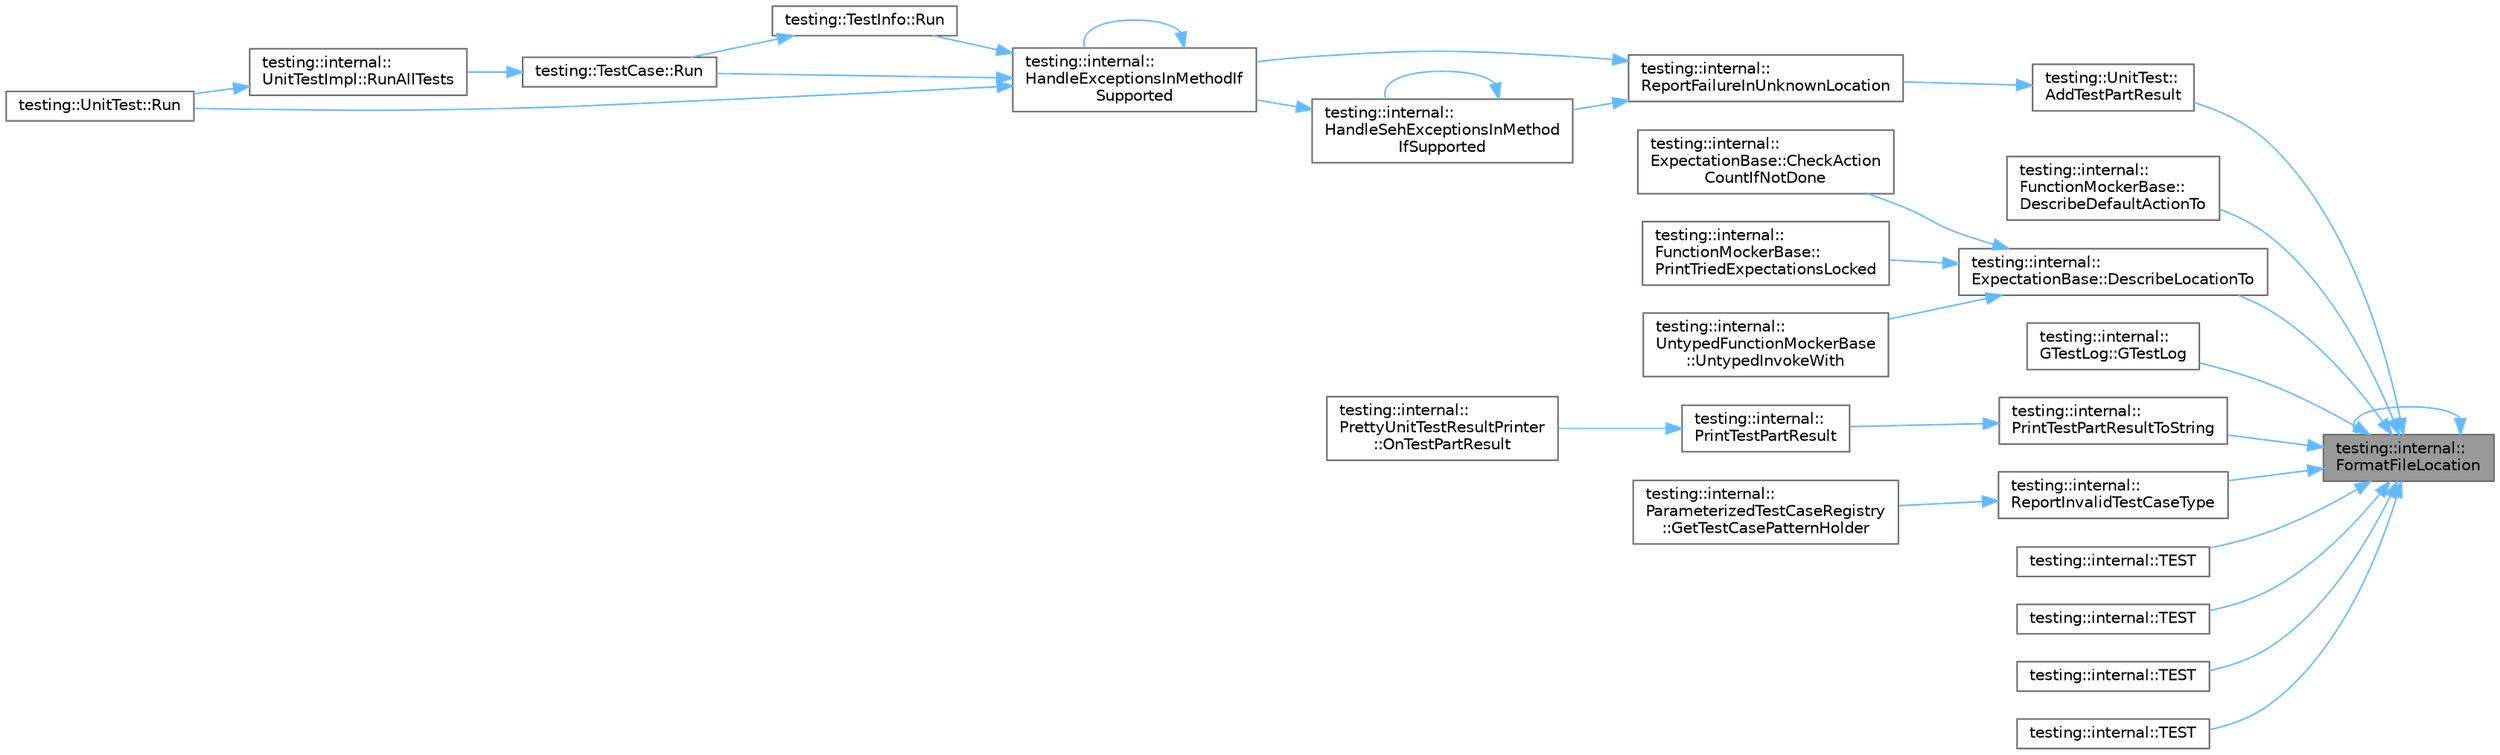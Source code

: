 digraph "testing::internal::FormatFileLocation"
{
 // LATEX_PDF_SIZE
  bgcolor="transparent";
  edge [fontname=Helvetica,fontsize=10,labelfontname=Helvetica,labelfontsize=10];
  node [fontname=Helvetica,fontsize=10,shape=box,height=0.2,width=0.4];
  rankdir="RL";
  Node1 [id="Node000001",label="testing::internal::\lFormatFileLocation",height=0.2,width=0.4,color="gray40", fillcolor="grey60", style="filled", fontcolor="black",tooltip=" "];
  Node1 -> Node2 [id="edge1_Node000001_Node000002",dir="back",color="steelblue1",style="solid",tooltip=" "];
  Node2 [id="Node000002",label="testing::UnitTest::\lAddTestPartResult",height=0.2,width=0.4,color="grey40", fillcolor="white", style="filled",URL="$classtesting_1_1_unit_test.html#a1d157d2e9a5c1d3405333410c6b13932",tooltip=" "];
  Node2 -> Node3 [id="edge2_Node000002_Node000003",dir="back",color="steelblue1",style="solid",tooltip=" "];
  Node3 [id="Node000003",label="testing::internal::\lReportFailureInUnknownLocation",height=0.2,width=0.4,color="grey40", fillcolor="white", style="filled",URL="$namespacetesting_1_1internal.html#a85f6ff0e40f9a5f10af66a73cf1364fa",tooltip=" "];
  Node3 -> Node4 [id="edge3_Node000003_Node000004",dir="back",color="steelblue1",style="solid",tooltip=" "];
  Node4 [id="Node000004",label="testing::internal::\lHandleExceptionsInMethodIf\lSupported",height=0.2,width=0.4,color="grey40", fillcolor="white", style="filled",URL="$namespacetesting_1_1internal.html#addb2ed165b92b74e25fe9ebe9e46b9f9",tooltip=" "];
  Node4 -> Node4 [id="edge4_Node000004_Node000004",dir="back",color="steelblue1",style="solid",tooltip=" "];
  Node4 -> Node5 [id="edge5_Node000004_Node000005",dir="back",color="steelblue1",style="solid",tooltip=" "];
  Node5 [id="Node000005",label="testing::TestInfo::Run",height=0.2,width=0.4,color="grey40", fillcolor="white", style="filled",URL="$classtesting_1_1_test_info.html#ade784915e9be3a01e3a6ef509b77d6c9",tooltip=" "];
  Node5 -> Node6 [id="edge6_Node000005_Node000006",dir="back",color="steelblue1",style="solid",tooltip=" "];
  Node6 [id="Node000006",label="testing::TestCase::Run",height=0.2,width=0.4,color="grey40", fillcolor="white", style="filled",URL="$classtesting_1_1_test_case.html#a6f5b3724cd5a8e446cd48a6150d08cde",tooltip=" "];
  Node6 -> Node7 [id="edge7_Node000006_Node000007",dir="back",color="steelblue1",style="solid",tooltip=" "];
  Node7 [id="Node000007",label="testing::internal::\lUnitTestImpl::RunAllTests",height=0.2,width=0.4,color="grey40", fillcolor="white", style="filled",URL="$classtesting_1_1internal_1_1_unit_test_impl.html#a1fb6be9971f4768c4136a05aa9e7e375",tooltip=" "];
  Node7 -> Node8 [id="edge8_Node000007_Node000008",dir="back",color="steelblue1",style="solid",tooltip=" "];
  Node8 [id="Node000008",label="testing::UnitTest::Run",height=0.2,width=0.4,color="grey40", fillcolor="white", style="filled",URL="$classtesting_1_1_unit_test.html#a2febc800536b44500565f4c423f359d3",tooltip=" "];
  Node4 -> Node6 [id="edge9_Node000004_Node000006",dir="back",color="steelblue1",style="solid",tooltip=" "];
  Node4 -> Node8 [id="edge10_Node000004_Node000008",dir="back",color="steelblue1",style="solid",tooltip=" "];
  Node3 -> Node9 [id="edge11_Node000003_Node000009",dir="back",color="steelblue1",style="solid",tooltip=" "];
  Node9 [id="Node000009",label="testing::internal::\lHandleSehExceptionsInMethod\lIfSupported",height=0.2,width=0.4,color="grey40", fillcolor="white", style="filled",URL="$namespacetesting_1_1internal.html#ac5293b438139ef7ed05cb7fcaaf63545",tooltip=" "];
  Node9 -> Node4 [id="edge12_Node000009_Node000004",dir="back",color="steelblue1",style="solid",tooltip=" "];
  Node9 -> Node9 [id="edge13_Node000009_Node000009",dir="back",color="steelblue1",style="solid",tooltip=" "];
  Node1 -> Node10 [id="edge14_Node000001_Node000010",dir="back",color="steelblue1",style="solid",tooltip=" "];
  Node10 [id="Node000010",label="testing::internal::\lFunctionMockerBase::\lDescribeDefaultActionTo",height=0.2,width=0.4,color="grey40", fillcolor="white", style="filled",URL="$classtesting_1_1internal_1_1_function_mocker_base.html#ac9f58631036d0507047e0088b829c237",tooltip=" "];
  Node1 -> Node11 [id="edge15_Node000001_Node000011",dir="back",color="steelblue1",style="solid",tooltip=" "];
  Node11 [id="Node000011",label="testing::internal::\lExpectationBase::DescribeLocationTo",height=0.2,width=0.4,color="grey40", fillcolor="white", style="filled",URL="$classtesting_1_1internal_1_1_expectation_base.html#a666e7f8fb2412e78f090244e6bfd4493",tooltip=" "];
  Node11 -> Node12 [id="edge16_Node000011_Node000012",dir="back",color="steelblue1",style="solid",tooltip=" "];
  Node12 [id="Node000012",label="testing::internal::\lExpectationBase::CheckAction\lCountIfNotDone",height=0.2,width=0.4,color="grey40", fillcolor="white", style="filled",URL="$classtesting_1_1internal_1_1_expectation_base.html#aaeb143b6f8676e9a6fb9b17678344f03",tooltip=" "];
  Node11 -> Node13 [id="edge17_Node000011_Node000013",dir="back",color="steelblue1",style="solid",tooltip=" "];
  Node13 [id="Node000013",label="testing::internal::\lFunctionMockerBase::\lPrintTriedExpectationsLocked",height=0.2,width=0.4,color="grey40", fillcolor="white", style="filled",URL="$classtesting_1_1internal_1_1_function_mocker_base.html#ad0183c6e8ec34498eb52f4249ec2fe9d",tooltip=" "];
  Node11 -> Node14 [id="edge18_Node000011_Node000014",dir="back",color="steelblue1",style="solid",tooltip=" "];
  Node14 [id="Node000014",label="testing::internal::\lUntypedFunctionMockerBase\l::UntypedInvokeWith",height=0.2,width=0.4,color="grey40", fillcolor="white", style="filled",URL="$classtesting_1_1internal_1_1_untyped_function_mocker_base.html#a819f2e6575f1245e65fc2040150b5bac",tooltip=" "];
  Node1 -> Node1 [id="edge19_Node000001_Node000001",dir="back",color="steelblue1",style="solid",tooltip=" "];
  Node1 -> Node15 [id="edge20_Node000001_Node000015",dir="back",color="steelblue1",style="solid",tooltip=" "];
  Node15 [id="Node000015",label="testing::internal::\lGTestLog::GTestLog",height=0.2,width=0.4,color="grey40", fillcolor="white", style="filled",URL="$classtesting_1_1internal_1_1_g_test_log.html#a364691bf972983a59cfa2891062a64af",tooltip=" "];
  Node1 -> Node16 [id="edge21_Node000001_Node000016",dir="back",color="steelblue1",style="solid",tooltip=" "];
  Node16 [id="Node000016",label="testing::internal::\lPrintTestPartResultToString",height=0.2,width=0.4,color="grey40", fillcolor="white", style="filled",URL="$namespacetesting_1_1internal.html#ada13cbf91139f0809a5a31ea2594c1ad",tooltip=" "];
  Node16 -> Node17 [id="edge22_Node000016_Node000017",dir="back",color="steelblue1",style="solid",tooltip=" "];
  Node17 [id="Node000017",label="testing::internal::\lPrintTestPartResult",height=0.2,width=0.4,color="grey40", fillcolor="white", style="filled",URL="$namespacetesting_1_1internal.html#ac844b3d05dd6f665f72e2a1cec1872ba",tooltip=" "];
  Node17 -> Node18 [id="edge23_Node000017_Node000018",dir="back",color="steelblue1",style="solid",tooltip=" "];
  Node18 [id="Node000018",label="testing::internal::\lPrettyUnitTestResultPrinter\l::OnTestPartResult",height=0.2,width=0.4,color="grey40", fillcolor="white", style="filled",URL="$classtesting_1_1internal_1_1_pretty_unit_test_result_printer.html#a7589e8df7485349498a3a81bf16e2f68",tooltip=" "];
  Node1 -> Node19 [id="edge24_Node000001_Node000019",dir="back",color="steelblue1",style="solid",tooltip=" "];
  Node19 [id="Node000019",label="testing::internal::\lReportInvalidTestCaseType",height=0.2,width=0.4,color="grey40", fillcolor="white", style="filled",URL="$namespacetesting_1_1internal.html#ab7e343160ee0aca7c8ae7c025a372453",tooltip=" "];
  Node19 -> Node20 [id="edge25_Node000019_Node000020",dir="back",color="steelblue1",style="solid",tooltip=" "];
  Node20 [id="Node000020",label="testing::internal::\lParameterizedTestCaseRegistry\l::GetTestCasePatternHolder",height=0.2,width=0.4,color="grey40", fillcolor="white", style="filled",URL="$classtesting_1_1internal_1_1_parameterized_test_case_registry.html#ad99e02e78695fba40e348e513abb6066",tooltip=" "];
  Node1 -> Node21 [id="edge26_Node000001_Node000021",dir="back",color="steelblue1",style="solid",tooltip=" "];
  Node21 [id="Node000021",label="testing::internal::TEST",height=0.2,width=0.4,color="grey40", fillcolor="white", style="filled",URL="$namespacetesting_1_1internal.html#a1a1c20d78e9e75b9c7f2b767eb62611b",tooltip=" "];
  Node1 -> Node22 [id="edge27_Node000001_Node000022",dir="back",color="steelblue1",style="solid",tooltip=" "];
  Node22 [id="Node000022",label="testing::internal::TEST",height=0.2,width=0.4,color="grey40", fillcolor="white", style="filled",URL="$namespacetesting_1_1internal.html#a1195aaf7258c5442de7aebd95acefb9f",tooltip=" "];
  Node1 -> Node23 [id="edge28_Node000001_Node000023",dir="back",color="steelblue1",style="solid",tooltip=" "];
  Node23 [id="Node000023",label="testing::internal::TEST",height=0.2,width=0.4,color="grey40", fillcolor="white", style="filled",URL="$namespacetesting_1_1internal.html#a17d1f472b6c1154de7b5b008b964ee32",tooltip=" "];
  Node1 -> Node24 [id="edge29_Node000001_Node000024",dir="back",color="steelblue1",style="solid",tooltip=" "];
  Node24 [id="Node000024",label="testing::internal::TEST",height=0.2,width=0.4,color="grey40", fillcolor="white", style="filled",URL="$namespacetesting_1_1internal.html#ace2f5407afdfb0767035d44b6758e4a0",tooltip=" "];
}
